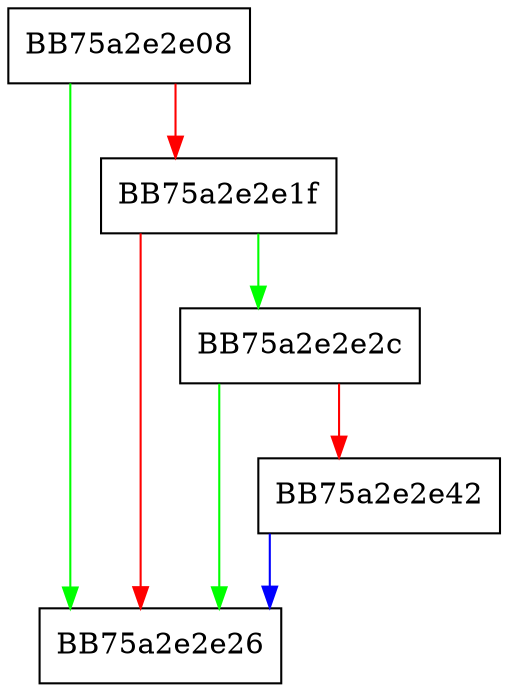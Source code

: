 digraph _Osfx {
  node [shape="box"];
  graph [splines=ortho];
  BB75a2e2e08 -> BB75a2e2e26 [color="green"];
  BB75a2e2e08 -> BB75a2e2e1f [color="red"];
  BB75a2e2e1f -> BB75a2e2e2c [color="green"];
  BB75a2e2e1f -> BB75a2e2e26 [color="red"];
  BB75a2e2e2c -> BB75a2e2e26 [color="green"];
  BB75a2e2e2c -> BB75a2e2e42 [color="red"];
  BB75a2e2e42 -> BB75a2e2e26 [color="blue"];
}